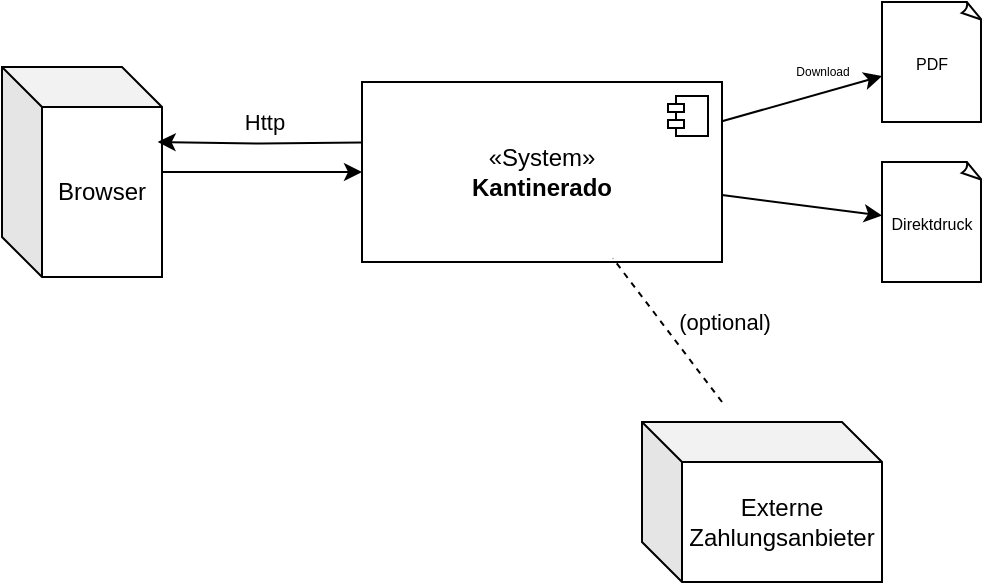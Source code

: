 <mxfile version="22.1.18" type="device">
  <diagram name="Seite-1" id="23MRz16cfzoXieUq-R6g">
    <mxGraphModel dx="928" dy="480" grid="1" gridSize="10" guides="1" tooltips="1" connect="1" arrows="1" fold="1" page="1" pageScale="1" pageWidth="827" pageHeight="1169" math="0" shadow="0">
      <root>
        <mxCell id="0" />
        <mxCell id="1" parent="0" />
        <mxCell id="P1zn6FIA8qhAu7OwvEEA-7" value="«System»&lt;br&gt;&lt;b&gt;Kantinerado&lt;/b&gt;" style="html=1;dropTarget=0;whiteSpace=wrap;" vertex="1" parent="1">
          <mxGeometry x="330" y="130" width="180" height="90" as="geometry" />
        </mxCell>
        <mxCell id="P1zn6FIA8qhAu7OwvEEA-8" value="" style="shape=module;jettyWidth=8;jettyHeight=4;" vertex="1" parent="P1zn6FIA8qhAu7OwvEEA-7">
          <mxGeometry x="1" width="20" height="20" relative="1" as="geometry">
            <mxPoint x="-27" y="7" as="offset" />
          </mxGeometry>
        </mxCell>
        <mxCell id="P1zn6FIA8qhAu7OwvEEA-15" style="edgeStyle=orthogonalEdgeStyle;rounded=0;orthogonalLoop=1;jettySize=auto;html=1;entryX=0;entryY=0.5;entryDx=0;entryDy=0;" edge="1" parent="1" source="P1zn6FIA8qhAu7OwvEEA-14" target="P1zn6FIA8qhAu7OwvEEA-7">
          <mxGeometry relative="1" as="geometry" />
        </mxCell>
        <mxCell id="P1zn6FIA8qhAu7OwvEEA-16" value="Http" style="edgeLabel;html=1;align=center;verticalAlign=middle;resizable=0;points=[];" vertex="1" connectable="0" parent="P1zn6FIA8qhAu7OwvEEA-15">
          <mxGeometry x="0.345" y="2" relative="1" as="geometry">
            <mxPoint x="-17" y="-23" as="offset" />
          </mxGeometry>
        </mxCell>
        <mxCell id="P1zn6FIA8qhAu7OwvEEA-14" value="Browser" style="shape=cube;whiteSpace=wrap;html=1;boundedLbl=1;backgroundOutline=1;darkOpacity=0.05;darkOpacity2=0.1;" vertex="1" parent="1">
          <mxGeometry x="150" y="122.5" width="80" height="105" as="geometry" />
        </mxCell>
        <mxCell id="P1zn6FIA8qhAu7OwvEEA-18" value="Externe Zahlungsanbieter" style="shape=cube;whiteSpace=wrap;html=1;boundedLbl=1;backgroundOutline=1;darkOpacity=0.05;darkOpacity2=0.1;" vertex="1" parent="1">
          <mxGeometry x="470" y="300" width="120" height="80" as="geometry" />
        </mxCell>
        <mxCell id="P1zn6FIA8qhAu7OwvEEA-19" value="" style="endArrow=none;dashed=1;html=1;rounded=0;entryX=0.697;entryY=0.98;entryDx=0;entryDy=0;entryPerimeter=0;" edge="1" parent="1" target="P1zn6FIA8qhAu7OwvEEA-7">
          <mxGeometry width="50" height="50" relative="1" as="geometry">
            <mxPoint x="510" y="290" as="sourcePoint" />
            <mxPoint x="460" y="290" as="targetPoint" />
          </mxGeometry>
        </mxCell>
        <mxCell id="P1zn6FIA8qhAu7OwvEEA-20" value="(optional)" style="edgeLabel;html=1;align=center;verticalAlign=middle;resizable=0;points=[];" vertex="1" connectable="0" parent="P1zn6FIA8qhAu7OwvEEA-19">
          <mxGeometry x="0.508" y="-3" relative="1" as="geometry">
            <mxPoint x="39" y="16" as="offset" />
          </mxGeometry>
        </mxCell>
        <mxCell id="P1zn6FIA8qhAu7OwvEEA-21" style="edgeStyle=orthogonalEdgeStyle;rounded=0;orthogonalLoop=1;jettySize=auto;html=1;entryX=0.973;entryY=0.497;entryDx=0;entryDy=0;entryPerimeter=0;" edge="1" parent="1">
          <mxGeometry relative="1" as="geometry">
            <mxPoint x="330" y="160.31" as="sourcePoint" />
            <mxPoint x="227.84" y="159.995" as="targetPoint" />
          </mxGeometry>
        </mxCell>
        <mxCell id="P1zn6FIA8qhAu7OwvEEA-24" value="&lt;font style=&quot;font-size: 8px;&quot;&gt;PDF&lt;/font&gt;" style="whiteSpace=wrap;html=1;shape=mxgraph.basic.document" vertex="1" parent="1">
          <mxGeometry x="590" y="90" width="50" height="60" as="geometry" />
        </mxCell>
        <mxCell id="P1zn6FIA8qhAu7OwvEEA-25" value="&lt;font style=&quot;font-size: 8px;&quot;&gt;Direktdruck&lt;/font&gt;" style="whiteSpace=wrap;html=1;shape=mxgraph.basic.document" vertex="1" parent="1">
          <mxGeometry x="590" y="170" width="50" height="60" as="geometry" />
        </mxCell>
        <mxCell id="P1zn6FIA8qhAu7OwvEEA-27" value="" style="endArrow=classic;html=1;rounded=0;" edge="1" parent="1" source="P1zn6FIA8qhAu7OwvEEA-7" target="P1zn6FIA8qhAu7OwvEEA-24">
          <mxGeometry width="50" height="50" relative="1" as="geometry">
            <mxPoint x="450" y="220" as="sourcePoint" />
            <mxPoint x="500" y="170" as="targetPoint" />
          </mxGeometry>
        </mxCell>
        <mxCell id="P1zn6FIA8qhAu7OwvEEA-29" value="&lt;font style=&quot;font-size: 6px;&quot;&gt;Download&lt;/font&gt;" style="edgeLabel;html=1;align=center;verticalAlign=middle;resizable=0;points=[];" vertex="1" connectable="0" parent="P1zn6FIA8qhAu7OwvEEA-27">
          <mxGeometry x="-0.192" y="-1" relative="1" as="geometry">
            <mxPoint x="17" y="-19" as="offset" />
          </mxGeometry>
        </mxCell>
        <mxCell id="P1zn6FIA8qhAu7OwvEEA-28" value="" style="endArrow=classic;html=1;rounded=0;" edge="1" parent="1" source="P1zn6FIA8qhAu7OwvEEA-7" target="P1zn6FIA8qhAu7OwvEEA-25">
          <mxGeometry width="50" height="50" relative="1" as="geometry">
            <mxPoint x="450" y="220" as="sourcePoint" />
            <mxPoint x="500" y="170" as="targetPoint" />
          </mxGeometry>
        </mxCell>
      </root>
    </mxGraphModel>
  </diagram>
</mxfile>
